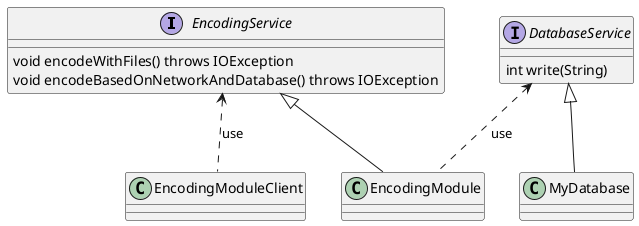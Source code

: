 @startuml DIP New
Interface EncodingService {
    void encodeWithFiles() throws IOException
    void encodeBasedOnNetworkAndDatabase() throws IOException
}
Interface DatabaseService {
    int write(String)
}

class EncodingModule {

}

class MyDatabase {

}

class EncodingModuleClient {

}

DatabaseService <|-- MyDatabase
EncodingService <|-- EncodingModule
DatabaseService <.. EncodingModule: use
EncodingService <.. EncodingModuleClient: use
@enduml
